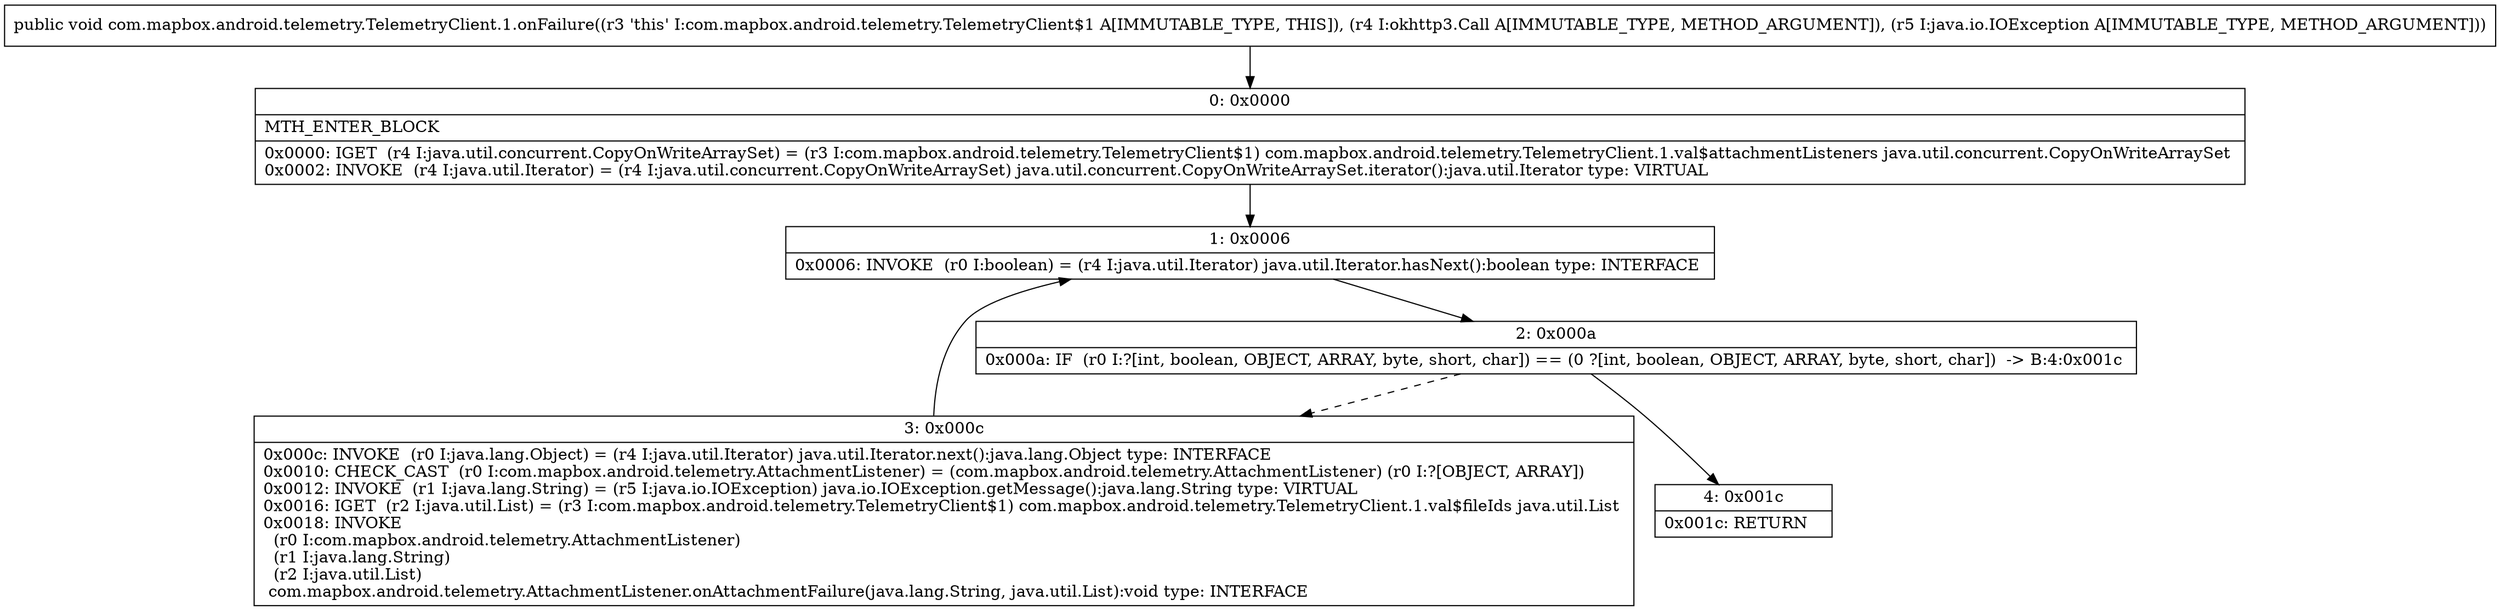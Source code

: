 digraph "CFG forcom.mapbox.android.telemetry.TelemetryClient.1.onFailure(Lokhttp3\/Call;Ljava\/io\/IOException;)V" {
Node_0 [shape=record,label="{0\:\ 0x0000|MTH_ENTER_BLOCK\l|0x0000: IGET  (r4 I:java.util.concurrent.CopyOnWriteArraySet) = (r3 I:com.mapbox.android.telemetry.TelemetryClient$1) com.mapbox.android.telemetry.TelemetryClient.1.val$attachmentListeners java.util.concurrent.CopyOnWriteArraySet \l0x0002: INVOKE  (r4 I:java.util.Iterator) = (r4 I:java.util.concurrent.CopyOnWriteArraySet) java.util.concurrent.CopyOnWriteArraySet.iterator():java.util.Iterator type: VIRTUAL \l}"];
Node_1 [shape=record,label="{1\:\ 0x0006|0x0006: INVOKE  (r0 I:boolean) = (r4 I:java.util.Iterator) java.util.Iterator.hasNext():boolean type: INTERFACE \l}"];
Node_2 [shape=record,label="{2\:\ 0x000a|0x000a: IF  (r0 I:?[int, boolean, OBJECT, ARRAY, byte, short, char]) == (0 ?[int, boolean, OBJECT, ARRAY, byte, short, char])  \-\> B:4:0x001c \l}"];
Node_3 [shape=record,label="{3\:\ 0x000c|0x000c: INVOKE  (r0 I:java.lang.Object) = (r4 I:java.util.Iterator) java.util.Iterator.next():java.lang.Object type: INTERFACE \l0x0010: CHECK_CAST  (r0 I:com.mapbox.android.telemetry.AttachmentListener) = (com.mapbox.android.telemetry.AttachmentListener) (r0 I:?[OBJECT, ARRAY]) \l0x0012: INVOKE  (r1 I:java.lang.String) = (r5 I:java.io.IOException) java.io.IOException.getMessage():java.lang.String type: VIRTUAL \l0x0016: IGET  (r2 I:java.util.List) = (r3 I:com.mapbox.android.telemetry.TelemetryClient$1) com.mapbox.android.telemetry.TelemetryClient.1.val$fileIds java.util.List \l0x0018: INVOKE  \l  (r0 I:com.mapbox.android.telemetry.AttachmentListener)\l  (r1 I:java.lang.String)\l  (r2 I:java.util.List)\l com.mapbox.android.telemetry.AttachmentListener.onAttachmentFailure(java.lang.String, java.util.List):void type: INTERFACE \l}"];
Node_4 [shape=record,label="{4\:\ 0x001c|0x001c: RETURN   \l}"];
MethodNode[shape=record,label="{public void com.mapbox.android.telemetry.TelemetryClient.1.onFailure((r3 'this' I:com.mapbox.android.telemetry.TelemetryClient$1 A[IMMUTABLE_TYPE, THIS]), (r4 I:okhttp3.Call A[IMMUTABLE_TYPE, METHOD_ARGUMENT]), (r5 I:java.io.IOException A[IMMUTABLE_TYPE, METHOD_ARGUMENT])) }"];
MethodNode -> Node_0;
Node_0 -> Node_1;
Node_1 -> Node_2;
Node_2 -> Node_3[style=dashed];
Node_2 -> Node_4;
Node_3 -> Node_1;
}

